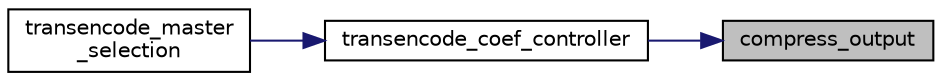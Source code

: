 digraph "compress_output"
{
 // LATEX_PDF_SIZE
  bgcolor="transparent";
  edge [fontname="Helvetica",fontsize="10",labelfontname="Helvetica",labelfontsize="10"];
  node [fontname="Helvetica",fontsize="10",shape=record];
  rankdir="RL";
  Node2 [label="compress_output",height=0.2,width=0.4,color="black", fillcolor="grey75", style="filled", fontcolor="black",tooltip=" "];
  Node2 -> Node3 [dir="back",color="midnightblue",fontsize="10",style="solid"];
  Node3 [label="transencode_coef_controller",height=0.2,width=0.4,color="black",URL="$jctrans_8c.html#a2d0f2e62798045ee758674e9c73b64ff",tooltip=" "];
  Node3 -> Node4 [dir="back",color="midnightblue",fontsize="10",style="solid"];
  Node4 [label="transencode_master\l_selection",height=0.2,width=0.4,color="black",URL="$jctrans_8c.html#ae87fac6bd08f4b513d2f7f5629586733",tooltip=" "];
}
